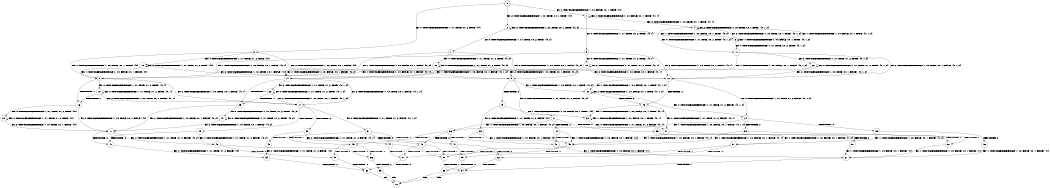 digraph BCG {
size = "7, 10.5";
center = TRUE;
node [shape = circle];
0 [peripheries = 2];
0 -> 1 [label = "EX !1 !ATOMIC_EXCH_BRANCH (1, +0, FALSE, +0, 1, TRUE) !{0}"];
0 -> 2 [label = "EX !2 !ATOMIC_EXCH_BRANCH (1, +0, TRUE, +0, 1, TRUE) !{0}"];
0 -> 3 [label = "EX !0 !ATOMIC_EXCH_BRANCH (1, +1, TRUE, +0, 2, TRUE) !{0}"];
1 -> 4 [label = "EX !2 !ATOMIC_EXCH_BRANCH (1, +0, TRUE, +0, 1, TRUE) !{0, 1}"];
1 -> 5 [label = "EX !0 !ATOMIC_EXCH_BRANCH (1, +1, TRUE, +0, 2, TRUE) !{0, 1}"];
1 -> 1 [label = "EX !1 !ATOMIC_EXCH_BRANCH (1, +0, FALSE, +0, 1, TRUE) !{0, 1}"];
2 -> 6 [label = "EX !1 !ATOMIC_EXCH_BRANCH (1, +0, FALSE, +0, 1, TRUE) !{0, 2}"];
2 -> 7 [label = "EX !0 !ATOMIC_EXCH_BRANCH (1, +1, TRUE, +0, 2, TRUE) !{0, 2}"];
2 -> 2 [label = "EX !2 !ATOMIC_EXCH_BRANCH (1, +0, TRUE, +0, 1, TRUE) !{0, 2}"];
3 -> 8 [label = "EX !1 !ATOMIC_EXCH_BRANCH (1, +0, FALSE, +0, 1, FALSE) !{0}"];
3 -> 9 [label = "EX !2 !ATOMIC_EXCH_BRANCH (1, +0, TRUE, +0, 1, FALSE) !{0}"];
3 -> 10 [label = "EX !0 !ATOMIC_EXCH_BRANCH (1, +1, TRUE, +1, 2, TRUE) !{0}"];
4 -> 11 [label = "EX !0 !ATOMIC_EXCH_BRANCH (1, +1, TRUE, +0, 2, TRUE) !{0, 1, 2}"];
4 -> 4 [label = "EX !2 !ATOMIC_EXCH_BRANCH (1, +0, TRUE, +0, 1, TRUE) !{0, 1, 2}"];
4 -> 6 [label = "EX !1 !ATOMIC_EXCH_BRANCH (1, +0, FALSE, +0, 1, TRUE) !{0, 1, 2}"];
5 -> 12 [label = "EX !2 !ATOMIC_EXCH_BRANCH (1, +0, TRUE, +0, 1, FALSE) !{0, 1}"];
5 -> 8 [label = "EX !1 !ATOMIC_EXCH_BRANCH (1, +0, FALSE, +0, 1, FALSE) !{0, 1}"];
5 -> 13 [label = "EX !0 !ATOMIC_EXCH_BRANCH (1, +1, TRUE, +1, 2, TRUE) !{0, 1}"];
6 -> 11 [label = "EX !0 !ATOMIC_EXCH_BRANCH (1, +1, TRUE, +0, 2, TRUE) !{0, 1, 2}"];
6 -> 4 [label = "EX !2 !ATOMIC_EXCH_BRANCH (1, +0, TRUE, +0, 1, TRUE) !{0, 1, 2}"];
6 -> 6 [label = "EX !1 !ATOMIC_EXCH_BRANCH (1, +0, FALSE, +0, 1, TRUE) !{0, 1, 2}"];
7 -> 14 [label = "EX !1 !ATOMIC_EXCH_BRANCH (1, +0, FALSE, +0, 1, FALSE) !{0, 2}"];
7 -> 9 [label = "EX !2 !ATOMIC_EXCH_BRANCH (1, +0, TRUE, +0, 1, FALSE) !{0, 2}"];
7 -> 15 [label = "EX !0 !ATOMIC_EXCH_BRANCH (1, +1, TRUE, +1, 2, TRUE) !{0, 2}"];
8 -> 16 [label = "TERMINATE !1"];
8 -> 17 [label = "EX !2 !ATOMIC_EXCH_BRANCH (1, +0, TRUE, +0, 1, FALSE) !{0, 1}"];
8 -> 18 [label = "EX !0 !ATOMIC_EXCH_BRANCH (1, +1, TRUE, +1, 2, TRUE) !{0, 1}"];
9 -> 19 [label = "TERMINATE !2"];
9 -> 20 [label = "EX !1 !ATOMIC_EXCH_BRANCH (1, +0, FALSE, +0, 1, TRUE) !{0, 2}"];
9 -> 21 [label = "EX !0 !ATOMIC_EXCH_BRANCH (1, +1, TRUE, +1, 2, FALSE) !{0, 2}"];
10 -> 8 [label = "EX !1 !ATOMIC_EXCH_BRANCH (1, +0, FALSE, +0, 1, FALSE) !{0}"];
10 -> 9 [label = "EX !2 !ATOMIC_EXCH_BRANCH (1, +0, TRUE, +0, 1, FALSE) !{0}"];
10 -> 10 [label = "EX !0 !ATOMIC_EXCH_BRANCH (1, +1, TRUE, +1, 2, TRUE) !{0}"];
11 -> 12 [label = "EX !2 !ATOMIC_EXCH_BRANCH (1, +0, TRUE, +0, 1, FALSE) !{0, 1, 2}"];
11 -> 14 [label = "EX !1 !ATOMIC_EXCH_BRANCH (1, +0, FALSE, +0, 1, FALSE) !{0, 1, 2}"];
11 -> 22 [label = "EX !0 !ATOMIC_EXCH_BRANCH (1, +1, TRUE, +1, 2, TRUE) !{0, 1, 2}"];
12 -> 23 [label = "TERMINATE !2"];
12 -> 20 [label = "EX !1 !ATOMIC_EXCH_BRANCH (1, +0, FALSE, +0, 1, TRUE) !{0, 1, 2}"];
12 -> 24 [label = "EX !0 !ATOMIC_EXCH_BRANCH (1, +1, TRUE, +1, 2, FALSE) !{0, 1, 2}"];
13 -> 12 [label = "EX !2 !ATOMIC_EXCH_BRANCH (1, +0, TRUE, +0, 1, FALSE) !{0, 1}"];
13 -> 8 [label = "EX !1 !ATOMIC_EXCH_BRANCH (1, +0, FALSE, +0, 1, FALSE) !{0, 1}"];
13 -> 13 [label = "EX !0 !ATOMIC_EXCH_BRANCH (1, +1, TRUE, +1, 2, TRUE) !{0, 1}"];
14 -> 25 [label = "TERMINATE !1"];
14 -> 17 [label = "EX !2 !ATOMIC_EXCH_BRANCH (1, +0, TRUE, +0, 1, FALSE) !{0, 1, 2}"];
14 -> 26 [label = "EX !0 !ATOMIC_EXCH_BRANCH (1, +1, TRUE, +1, 2, TRUE) !{0, 1, 2}"];
15 -> 14 [label = "EX !1 !ATOMIC_EXCH_BRANCH (1, +0, FALSE, +0, 1, FALSE) !{0, 2}"];
15 -> 9 [label = "EX !2 !ATOMIC_EXCH_BRANCH (1, +0, TRUE, +0, 1, FALSE) !{0, 2}"];
15 -> 15 [label = "EX !0 !ATOMIC_EXCH_BRANCH (1, +1, TRUE, +1, 2, TRUE) !{0, 2}"];
16 -> 27 [label = "EX !2 !ATOMIC_EXCH_BRANCH (1, +0, TRUE, +0, 1, FALSE) !{0}"];
16 -> 28 [label = "EX !0 !ATOMIC_EXCH_BRANCH (1, +1, TRUE, +1, 2, TRUE) !{0}"];
17 -> 29 [label = "TERMINATE !1"];
17 -> 30 [label = "TERMINATE !2"];
17 -> 31 [label = "EX !0 !ATOMIC_EXCH_BRANCH (1, +1, TRUE, +1, 2, FALSE) !{0, 1, 2}"];
18 -> 16 [label = "TERMINATE !1"];
18 -> 17 [label = "EX !2 !ATOMIC_EXCH_BRANCH (1, +0, TRUE, +0, 1, FALSE) !{0, 1}"];
18 -> 18 [label = "EX !0 !ATOMIC_EXCH_BRANCH (1, +1, TRUE, +1, 2, TRUE) !{0, 1}"];
19 -> 32 [label = "EX !1 !ATOMIC_EXCH_BRANCH (1, +0, FALSE, +0, 1, TRUE) !{0}"];
19 -> 33 [label = "EX !0 !ATOMIC_EXCH_BRANCH (1, +1, TRUE, +1, 2, FALSE) !{0}"];
20 -> 23 [label = "TERMINATE !2"];
20 -> 20 [label = "EX !1 !ATOMIC_EXCH_BRANCH (1, +0, FALSE, +0, 1, TRUE) !{0, 1, 2}"];
20 -> 24 [label = "EX !0 !ATOMIC_EXCH_BRANCH (1, +1, TRUE, +1, 2, FALSE) !{0, 1, 2}"];
21 -> 34 [label = "TERMINATE !2"];
21 -> 35 [label = "TERMINATE !0"];
21 -> 36 [label = "EX !1 !ATOMIC_EXCH_BRANCH (1, +0, FALSE, +0, 1, FALSE) !{0, 2}"];
22 -> 12 [label = "EX !2 !ATOMIC_EXCH_BRANCH (1, +0, TRUE, +0, 1, FALSE) !{0, 1, 2}"];
22 -> 14 [label = "EX !1 !ATOMIC_EXCH_BRANCH (1, +0, FALSE, +0, 1, FALSE) !{0, 1, 2}"];
22 -> 22 [label = "EX !0 !ATOMIC_EXCH_BRANCH (1, +1, TRUE, +1, 2, TRUE) !{0, 1, 2}"];
23 -> 32 [label = "EX !1 !ATOMIC_EXCH_BRANCH (1, +0, FALSE, +0, 1, TRUE) !{0, 1}"];
23 -> 37 [label = "EX !0 !ATOMIC_EXCH_BRANCH (1, +1, TRUE, +1, 2, FALSE) !{0, 1}"];
24 -> 38 [label = "TERMINATE !2"];
24 -> 39 [label = "TERMINATE !0"];
24 -> 36 [label = "EX !1 !ATOMIC_EXCH_BRANCH (1, +0, FALSE, +0, 1, FALSE) !{0, 1, 2}"];
25 -> 27 [label = "EX !2 !ATOMIC_EXCH_BRANCH (1, +0, TRUE, +0, 1, FALSE) !{0, 2}"];
25 -> 40 [label = "EX !0 !ATOMIC_EXCH_BRANCH (1, +1, TRUE, +1, 2, TRUE) !{0, 2}"];
26 -> 25 [label = "TERMINATE !1"];
26 -> 17 [label = "EX !2 !ATOMIC_EXCH_BRANCH (1, +0, TRUE, +0, 1, FALSE) !{0, 1, 2}"];
26 -> 26 [label = "EX !0 !ATOMIC_EXCH_BRANCH (1, +1, TRUE, +1, 2, TRUE) !{0, 1, 2}"];
27 -> 41 [label = "TERMINATE !2"];
27 -> 42 [label = "EX !0 !ATOMIC_EXCH_BRANCH (1, +1, TRUE, +1, 2, FALSE) !{0, 2}"];
28 -> 27 [label = "EX !2 !ATOMIC_EXCH_BRANCH (1, +0, TRUE, +0, 1, FALSE) !{0}"];
28 -> 28 [label = "EX !0 !ATOMIC_EXCH_BRANCH (1, +1, TRUE, +1, 2, TRUE) !{0}"];
29 -> 41 [label = "TERMINATE !2"];
29 -> 42 [label = "EX !0 !ATOMIC_EXCH_BRANCH (1, +1, TRUE, +1, 2, FALSE) !{0, 2}"];
30 -> 43 [label = "TERMINATE !1"];
30 -> 44 [label = "EX !0 !ATOMIC_EXCH_BRANCH (1, +1, TRUE, +1, 2, FALSE) !{0, 1}"];
31 -> 45 [label = "TERMINATE !1"];
31 -> 46 [label = "TERMINATE !2"];
31 -> 47 [label = "TERMINATE !0"];
32 -> 32 [label = "EX !1 !ATOMIC_EXCH_BRANCH (1, +0, FALSE, +0, 1, TRUE) !{0, 1}"];
32 -> 37 [label = "EX !0 !ATOMIC_EXCH_BRANCH (1, +1, TRUE, +1, 2, FALSE) !{0, 1}"];
33 -> 48 [label = "TERMINATE !0"];
33 -> 49 [label = "EX !1 !ATOMIC_EXCH_BRANCH (1, +0, FALSE, +0, 1, FALSE) !{0}"];
34 -> 48 [label = "TERMINATE !0"];
34 -> 49 [label = "EX !1 !ATOMIC_EXCH_BRANCH (1, +0, FALSE, +0, 1, FALSE) !{0}"];
35 -> 50 [label = "TERMINATE !2"];
35 -> 51 [label = "EX !1 !ATOMIC_EXCH_BRANCH (1, +0, FALSE, +0, 1, FALSE) !{1, 2}"];
36 -> 45 [label = "TERMINATE !1"];
36 -> 46 [label = "TERMINATE !2"];
36 -> 47 [label = "TERMINATE !0"];
37 -> 52 [label = "TERMINATE !0"];
37 -> 49 [label = "EX !1 !ATOMIC_EXCH_BRANCH (1, +0, FALSE, +0, 1, FALSE) !{0, 1}"];
38 -> 52 [label = "TERMINATE !0"];
38 -> 49 [label = "EX !1 !ATOMIC_EXCH_BRANCH (1, +0, FALSE, +0, 1, FALSE) !{0, 1}"];
39 -> 53 [label = "TERMINATE !2"];
39 -> 51 [label = "EX !1 !ATOMIC_EXCH_BRANCH (1, +0, FALSE, +0, 1, FALSE) !{1, 2}"];
40 -> 27 [label = "EX !2 !ATOMIC_EXCH_BRANCH (1, +0, TRUE, +0, 1, FALSE) !{0, 2}"];
40 -> 40 [label = "EX !0 !ATOMIC_EXCH_BRANCH (1, +1, TRUE, +1, 2, TRUE) !{0, 2}"];
41 -> 54 [label = "EX !0 !ATOMIC_EXCH_BRANCH (1, +1, TRUE, +1, 2, FALSE) !{0}"];
42 -> 55 [label = "TERMINATE !2"];
42 -> 56 [label = "TERMINATE !0"];
43 -> 54 [label = "EX !0 !ATOMIC_EXCH_BRANCH (1, +1, TRUE, +1, 2, FALSE) !{0}"];
44 -> 57 [label = "TERMINATE !1"];
44 -> 58 [label = "TERMINATE !0"];
45 -> 55 [label = "TERMINATE !2"];
45 -> 56 [label = "TERMINATE !0"];
46 -> 57 [label = "TERMINATE !1"];
46 -> 58 [label = "TERMINATE !0"];
47 -> 59 [label = "TERMINATE !1"];
47 -> 60 [label = "TERMINATE !2"];
48 -> 61 [label = "EX !1 !ATOMIC_EXCH_BRANCH (1, +0, FALSE, +0, 1, FALSE) !{1}"];
49 -> 57 [label = "TERMINATE !1"];
49 -> 58 [label = "TERMINATE !0"];
50 -> 61 [label = "EX !1 !ATOMIC_EXCH_BRANCH (1, +0, FALSE, +0, 1, FALSE) !{1}"];
51 -> 59 [label = "TERMINATE !1"];
51 -> 60 [label = "TERMINATE !2"];
52 -> 61 [label = "EX !1 !ATOMIC_EXCH_BRANCH (1, +0, FALSE, +0, 1, FALSE) !{1}"];
53 -> 61 [label = "EX !1 !ATOMIC_EXCH_BRANCH (1, +0, FALSE, +0, 1, FALSE) !{1}"];
54 -> 62 [label = "TERMINATE !0"];
55 -> 62 [label = "TERMINATE !0"];
56 -> 63 [label = "TERMINATE !2"];
57 -> 62 [label = "TERMINATE !0"];
58 -> 64 [label = "TERMINATE !1"];
59 -> 65 [label = "TERMINATE !2"];
60 -> 64 [label = "TERMINATE !1"];
61 -> 64 [label = "TERMINATE !1"];
62 -> 66 [label = "exit"];
63 -> 66 [label = "exit"];
64 -> 66 [label = "exit"];
65 -> 66 [label = "exit"];
}
